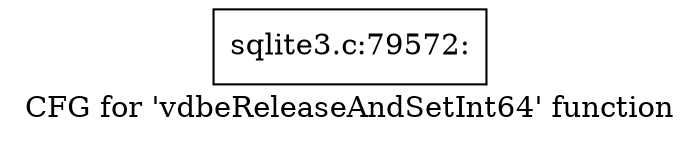 digraph "CFG for 'vdbeReleaseAndSetInt64' function" {
	label="CFG for 'vdbeReleaseAndSetInt64' function";

	Node0x55c0f5445410 [shape=record,label="{sqlite3.c:79572:}"];
}

